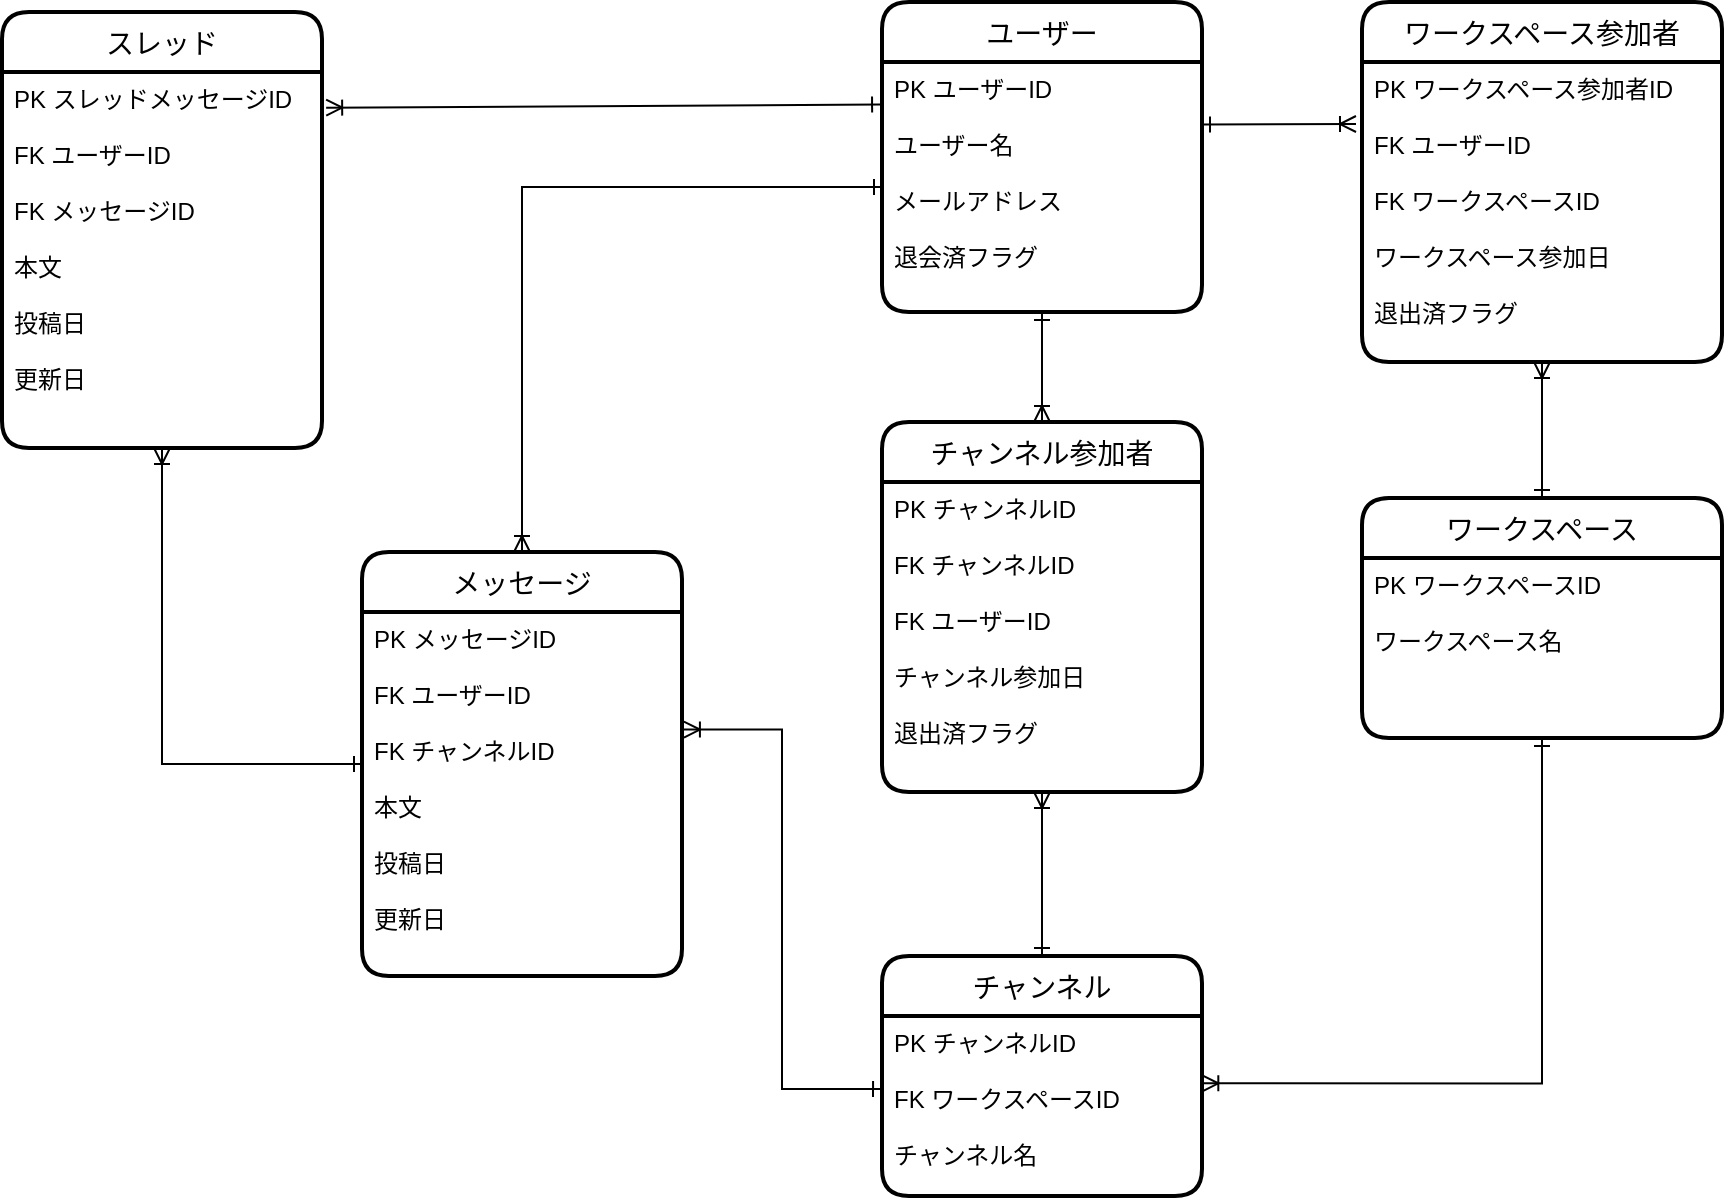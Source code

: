 <mxfile>
    <diagram id="qUVYGY9ncLnhXLDi6-E8" name="ページ1">
        <mxGraphModel dx="1624" dy="732" grid="0" gridSize="5" guides="1" tooltips="1" connect="1" arrows="1" fold="1" page="0" pageScale="1" pageWidth="827" pageHeight="1169" background="#ffffff" math="0" shadow="0">
            <root>
                <mxCell id="0"/>
                <mxCell id="1" parent="0"/>
                <mxCell id="iJ2gJyO2lyolsb5v6S-S-19" style="edgeStyle=orthogonalEdgeStyle;rounded=0;orthogonalLoop=1;jettySize=auto;html=1;exitX=0;exitY=0.5;exitDx=0;exitDy=0;entryX=0.5;entryY=1;entryDx=0;entryDy=0;startArrow=ERone;startFill=0;endArrow=ERoneToMany;endFill=0;" parent="1" source="2" target="iJ2gJyO2lyolsb5v6S-S-14" edge="1">
                    <mxGeometry relative="1" as="geometry"/>
                </mxCell>
                <mxCell id="2" value="メッセージ" style="swimlane;childLayout=stackLayout;horizontal=1;startSize=30;horizontalStack=0;rounded=1;fontSize=14;fontStyle=0;strokeWidth=2;resizeParent=0;resizeLast=1;shadow=0;dashed=0;align=center;" parent="1" vertex="1">
                    <mxGeometry x="375" y="325" width="160" height="212" as="geometry"/>
                </mxCell>
                <mxCell id="3" value="PK メッセージID&#10;&#10;FK ユーザーID&#10;&#10;FK チャンネルID&#10;&#10;本文&#10;&#10;投稿日&#10;&#10;更新日" style="align=left;strokeColor=none;fillColor=none;spacingLeft=4;fontSize=12;verticalAlign=top;resizable=0;rotatable=0;part=1;" parent="2" vertex="1">
                    <mxGeometry y="30" width="160" height="182" as="geometry"/>
                </mxCell>
                <mxCell id="7" value="ユーザー" style="swimlane;childLayout=stackLayout;horizontal=1;startSize=30;horizontalStack=0;rounded=1;fontSize=14;fontStyle=0;strokeWidth=2;resizeParent=0;resizeLast=1;shadow=0;dashed=0;align=center;" parent="1" vertex="1">
                    <mxGeometry x="635" y="50" width="160" height="155" as="geometry"/>
                </mxCell>
                <mxCell id="8" value="PK ユーザーID&#10;&#10;ユーザー名&#10;&#10;メールアドレス&#10;&#10;退会済フラグ" style="align=left;strokeColor=none;fillColor=none;spacingLeft=4;fontSize=12;verticalAlign=top;resizable=0;rotatable=0;part=1;" parent="7" vertex="1">
                    <mxGeometry y="30" width="160" height="125" as="geometry"/>
                </mxCell>
                <mxCell id="9" value="チャンネル" style="swimlane;childLayout=stackLayout;horizontal=1;startSize=30;horizontalStack=0;rounded=1;fontSize=14;fontStyle=0;strokeWidth=2;resizeParent=0;resizeLast=1;shadow=0;dashed=0;align=center;" parent="1" vertex="1">
                    <mxGeometry x="635" y="527" width="160" height="120" as="geometry"/>
                </mxCell>
                <mxCell id="10" value="PK チャンネルID&#10;&#10;FK ワークスペースID&#10;&#10;チャンネル名" style="align=left;strokeColor=none;fillColor=none;spacingLeft=4;fontSize=12;verticalAlign=top;resizable=0;rotatable=0;part=1;" parent="9" vertex="1">
                    <mxGeometry y="30" width="160" height="90" as="geometry"/>
                </mxCell>
                <mxCell id="iJ2gJyO2lyolsb5v6S-S-13" value="スレッド" style="swimlane;childLayout=stackLayout;horizontal=1;startSize=30;horizontalStack=0;rounded=1;fontSize=14;fontStyle=0;strokeWidth=2;resizeParent=0;resizeLast=1;shadow=0;dashed=0;align=center;" parent="1" vertex="1">
                    <mxGeometry x="195" y="55" width="160" height="218" as="geometry"/>
                </mxCell>
                <mxCell id="iJ2gJyO2lyolsb5v6S-S-14" value="PK スレッドメッセージID&#10;&#10;FK ユーザーID&#10;&#10;FK メッセージID&#10;&#10;本文&#10;&#10;投稿日&#10;&#10;更新日&#10;&#10;" style="align=left;strokeColor=none;fillColor=none;spacingLeft=4;fontSize=12;verticalAlign=top;resizable=0;rotatable=0;part=1;" parent="iJ2gJyO2lyolsb5v6S-S-13" vertex="1">
                    <mxGeometry y="30" width="160" height="188" as="geometry"/>
                </mxCell>
                <mxCell id="iJ2gJyO2lyolsb5v6S-S-15" value="チャンネル参加者" style="swimlane;childLayout=stackLayout;horizontal=1;startSize=30;horizontalStack=0;rounded=1;fontSize=14;fontStyle=0;strokeWidth=2;resizeParent=0;resizeLast=1;shadow=0;dashed=0;align=center;" parent="1" vertex="1">
                    <mxGeometry x="635" y="260" width="160" height="185" as="geometry"/>
                </mxCell>
                <mxCell id="iJ2gJyO2lyolsb5v6S-S-16" value="PK チャンネルID&#10;&#10;FK チャンネルID&#10;&#10;FK ユーザーID&#10;&#10;チャンネル参加日&#10;&#10;退出済フラグ&#10;&#10;" style="align=left;strokeColor=none;fillColor=none;spacingLeft=4;fontSize=12;verticalAlign=top;resizable=0;rotatable=0;part=1;" parent="iJ2gJyO2lyolsb5v6S-S-15" vertex="1">
                    <mxGeometry y="30" width="160" height="155" as="geometry"/>
                </mxCell>
                <mxCell id="iJ2gJyO2lyolsb5v6S-S-17" style="rounded=0;orthogonalLoop=1;jettySize=auto;html=1;exitX=-0.006;exitY=0.17;exitDx=0;exitDy=0;startArrow=ERone;startFill=0;endArrow=ERoneToMany;endFill=0;exitPerimeter=0;entryX=1.013;entryY=0.095;entryDx=0;entryDy=0;entryPerimeter=0;" parent="1" source="8" target="iJ2gJyO2lyolsb5v6S-S-14" edge="1">
                    <mxGeometry relative="1" as="geometry">
                        <mxPoint x="339" y="123" as="targetPoint"/>
                    </mxGeometry>
                </mxCell>
                <mxCell id="iJ2gJyO2lyolsb5v6S-S-20" style="edgeStyle=orthogonalEdgeStyle;rounded=0;orthogonalLoop=1;jettySize=auto;html=1;exitX=0.5;exitY=1;exitDx=0;exitDy=0;entryX=0.5;entryY=0;entryDx=0;entryDy=0;startArrow=ERone;startFill=0;endArrow=ERoneToMany;endFill=0;" parent="1" source="8" target="iJ2gJyO2lyolsb5v6S-S-15" edge="1">
                    <mxGeometry relative="1" as="geometry"/>
                </mxCell>
                <mxCell id="iJ2gJyO2lyolsb5v6S-S-21" style="edgeStyle=orthogonalEdgeStyle;rounded=0;orthogonalLoop=1;jettySize=auto;html=1;exitX=0.5;exitY=0;exitDx=0;exitDy=0;entryX=0.5;entryY=1;entryDx=0;entryDy=0;startArrow=ERone;startFill=0;endArrow=ERoneToMany;endFill=0;" parent="1" source="9" target="iJ2gJyO2lyolsb5v6S-S-16" edge="1">
                    <mxGeometry relative="1" as="geometry"/>
                </mxCell>
                <mxCell id="iJ2gJyO2lyolsb5v6S-S-22" style="edgeStyle=orthogonalEdgeStyle;rounded=0;orthogonalLoop=1;jettySize=auto;html=1;exitX=0;exitY=0.5;exitDx=0;exitDy=0;startArrow=ERone;startFill=0;endArrow=ERoneToMany;endFill=0;entryX=0.5;entryY=0;entryDx=0;entryDy=0;" parent="1" source="8" target="2" edge="1">
                    <mxGeometry relative="1" as="geometry">
                        <mxPoint x="460" y="270" as="targetPoint"/>
                    </mxGeometry>
                </mxCell>
                <mxCell id="iJ2gJyO2lyolsb5v6S-S-23" style="edgeStyle=orthogonalEdgeStyle;rounded=0;orthogonalLoop=1;jettySize=auto;html=1;exitX=-0.003;exitY=0.406;exitDx=0;exitDy=0;entryX=1.006;entryY=0.323;entryDx=0;entryDy=0;entryPerimeter=0;startArrow=ERone;startFill=0;endArrow=ERoneToMany;endFill=0;exitPerimeter=0;" parent="1" source="10" target="3" edge="1">
                    <mxGeometry relative="1" as="geometry"/>
                </mxCell>
                <mxCell id="iJ2gJyO2lyolsb5v6S-S-24" value="ワークスペース参加者" style="swimlane;childLayout=stackLayout;horizontal=1;startSize=30;horizontalStack=0;rounded=1;fontSize=14;fontStyle=0;strokeWidth=2;resizeParent=0;resizeLast=1;shadow=0;dashed=0;align=center;" parent="1" vertex="1">
                    <mxGeometry x="875" y="50" width="180" height="180" as="geometry"/>
                </mxCell>
                <mxCell id="iJ2gJyO2lyolsb5v6S-S-25" value="PK ワークスペース参加者ID&#10;&#10;FK ユーザーID&#10;&#10;FK ワークスペースID&#10;&#10;ワークスペース参加日&#10;&#10;退出済フラグ&#10;" style="align=left;strokeColor=none;fillColor=none;spacingLeft=4;fontSize=12;verticalAlign=top;resizable=0;rotatable=0;part=1;" parent="iJ2gJyO2lyolsb5v6S-S-24" vertex="1">
                    <mxGeometry y="30" width="180" height="150" as="geometry"/>
                </mxCell>
                <mxCell id="iJ2gJyO2lyolsb5v6S-S-31" style="edgeStyle=orthogonalEdgeStyle;rounded=0;orthogonalLoop=1;jettySize=auto;html=1;exitX=0.5;exitY=0;exitDx=0;exitDy=0;entryX=0.5;entryY=1;entryDx=0;entryDy=0;endArrow=ERoneToMany;endFill=0;startArrow=ERone;startFill=0;" parent="1" source="iJ2gJyO2lyolsb5v6S-S-27" target="iJ2gJyO2lyolsb5v6S-S-25" edge="1">
                    <mxGeometry relative="1" as="geometry"/>
                </mxCell>
                <mxCell id="iJ2gJyO2lyolsb5v6S-S-27" value="ワークスペース" style="swimlane;childLayout=stackLayout;horizontal=1;startSize=30;horizontalStack=0;rounded=1;fontSize=14;fontStyle=0;strokeWidth=2;resizeParent=0;resizeLast=1;shadow=0;dashed=0;align=center;" parent="1" vertex="1">
                    <mxGeometry x="875" y="298" width="180" height="120" as="geometry"/>
                </mxCell>
                <mxCell id="iJ2gJyO2lyolsb5v6S-S-28" value="PK ワークスペースID&#10;&#10;ワークスペース名" style="align=left;strokeColor=none;fillColor=none;spacingLeft=4;fontSize=12;verticalAlign=top;resizable=0;rotatable=0;part=1;" parent="iJ2gJyO2lyolsb5v6S-S-27" vertex="1">
                    <mxGeometry y="30" width="180" height="90" as="geometry"/>
                </mxCell>
                <mxCell id="iJ2gJyO2lyolsb5v6S-S-29" style="edgeStyle=orthogonalEdgeStyle;rounded=0;orthogonalLoop=1;jettySize=auto;html=1;entryX=1.001;entryY=0.374;entryDx=0;entryDy=0;entryPerimeter=0;exitX=0.5;exitY=1;exitDx=0;exitDy=0;startArrow=ERone;startFill=0;endArrow=ERoneToMany;endFill=0;" parent="1" source="iJ2gJyO2lyolsb5v6S-S-27" target="10" edge="1">
                    <mxGeometry relative="1" as="geometry"/>
                </mxCell>
                <mxCell id="iJ2gJyO2lyolsb5v6S-S-30" style="rounded=0;orthogonalLoop=1;jettySize=auto;html=1;exitX=1;exitY=0.25;exitDx=0;exitDy=0;startArrow=ERone;startFill=0;endArrow=ERoneToMany;endFill=0;" parent="1" source="8" edge="1">
                    <mxGeometry relative="1" as="geometry">
                        <mxPoint x="872" y="111" as="targetPoint"/>
                    </mxGeometry>
                </mxCell>
            </root>
        </mxGraphModel>
    </diagram>
</mxfile>